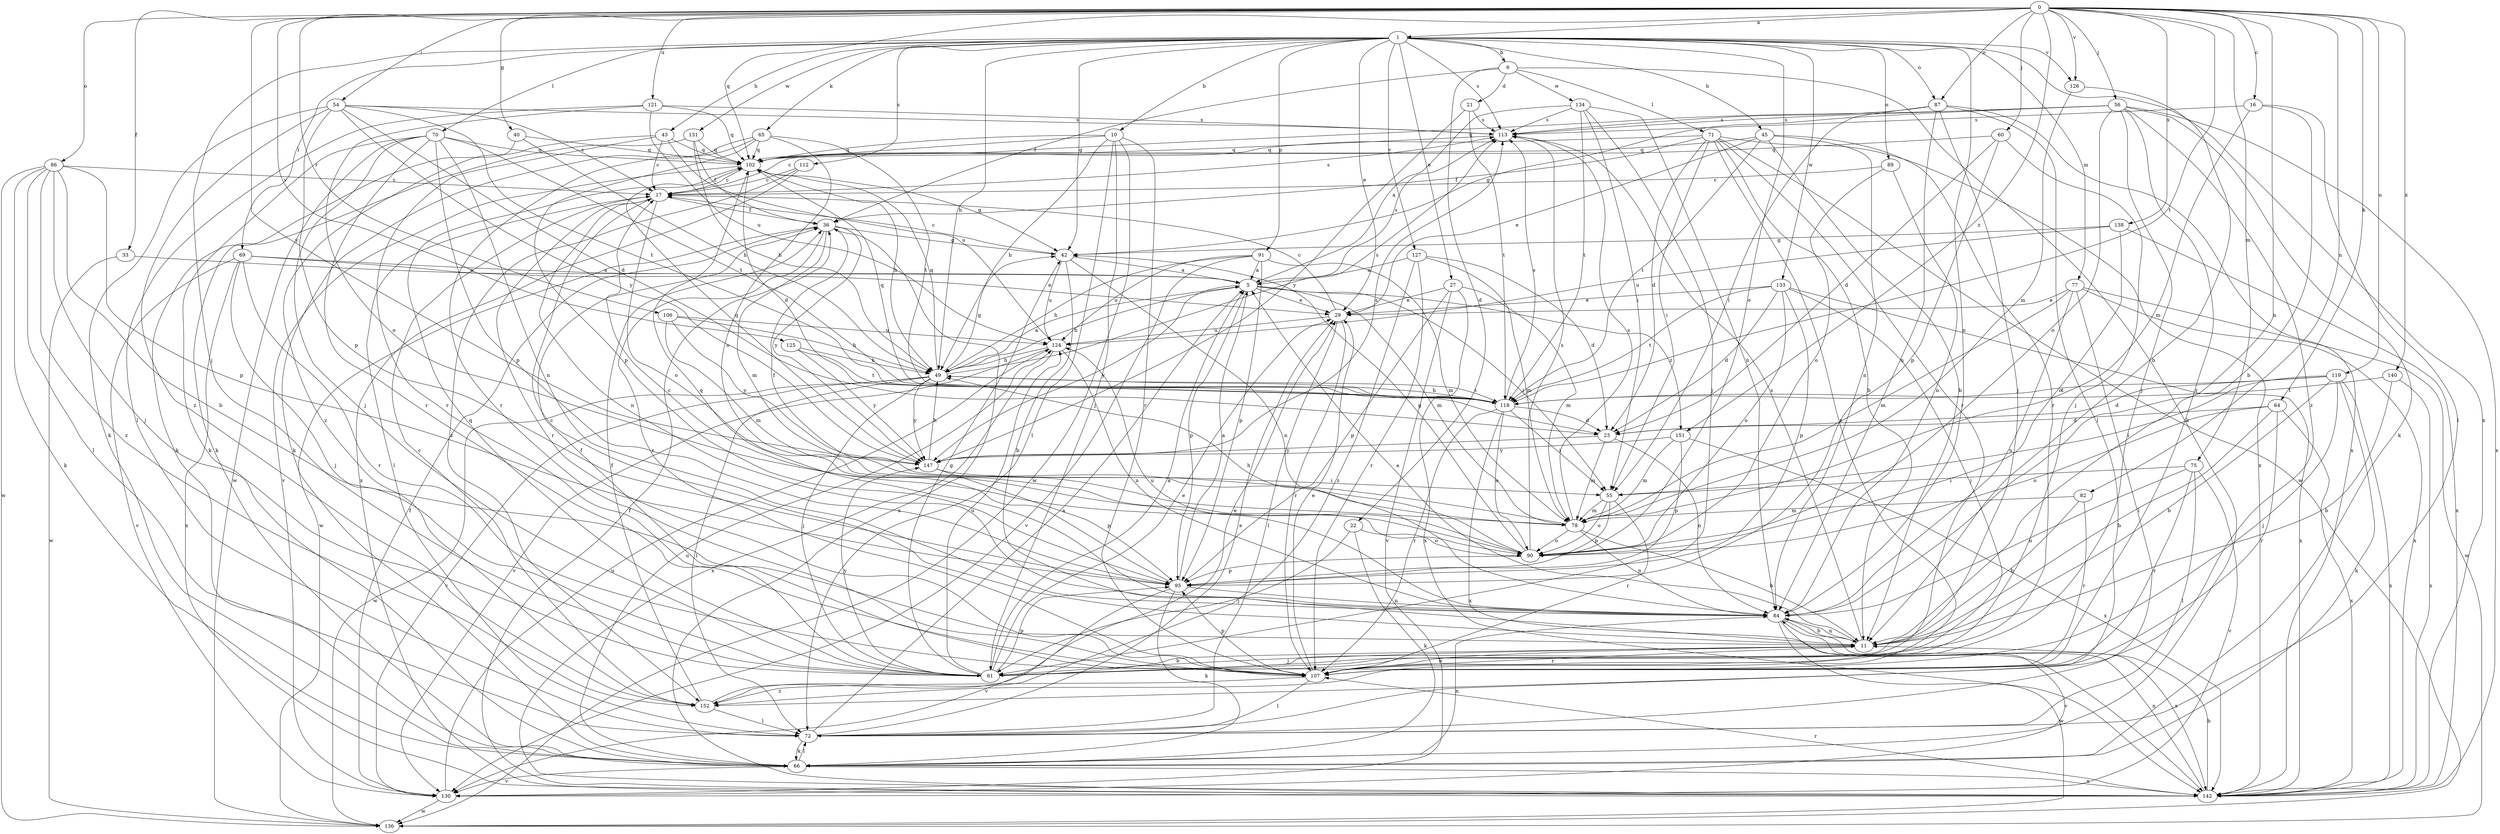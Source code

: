 strict digraph  {
0;
1;
5;
6;
10;
11;
16;
17;
21;
22;
23;
27;
29;
33;
36;
40;
42;
43;
45;
49;
54;
55;
56;
60;
61;
64;
65;
66;
69;
70;
71;
72;
75;
77;
78;
82;
84;
86;
87;
89;
90;
91;
95;
102;
106;
107;
112;
113;
118;
119;
121;
124;
125;
126;
127;
130;
131;
133;
134;
136;
138;
140;
142;
147;
151;
152;
0 -> 1  [label=a];
0 -> 16  [label=c];
0 -> 33  [label=f];
0 -> 40  [label=g];
0 -> 54  [label=i];
0 -> 56  [label=j];
0 -> 60  [label=j];
0 -> 64  [label=k];
0 -> 75  [label=m];
0 -> 82  [label=n];
0 -> 84  [label=n];
0 -> 86  [label=o];
0 -> 87  [label=o];
0 -> 102  [label=q];
0 -> 106  [label=r];
0 -> 118  [label=t];
0 -> 119  [label=u];
0 -> 121  [label=u];
0 -> 125  [label=v];
0 -> 126  [label=v];
0 -> 138  [label=x];
0 -> 140  [label=x];
0 -> 147  [label=y];
0 -> 151  [label=z];
1 -> 6  [label=b];
1 -> 10  [label=b];
1 -> 27  [label=e];
1 -> 29  [label=e];
1 -> 42  [label=g];
1 -> 43  [label=h];
1 -> 45  [label=h];
1 -> 49  [label=h];
1 -> 61  [label=j];
1 -> 65  [label=k];
1 -> 69  [label=l];
1 -> 70  [label=l];
1 -> 77  [label=m];
1 -> 84  [label=n];
1 -> 87  [label=o];
1 -> 89  [label=o];
1 -> 90  [label=o];
1 -> 91  [label=p];
1 -> 112  [label=s];
1 -> 113  [label=s];
1 -> 126  [label=v];
1 -> 127  [label=v];
1 -> 131  [label=w];
1 -> 133  [label=w];
1 -> 142  [label=x];
5 -> 29  [label=e];
5 -> 49  [label=h];
5 -> 55  [label=i];
5 -> 78  [label=m];
5 -> 95  [label=p];
5 -> 113  [label=s];
5 -> 147  [label=y];
5 -> 151  [label=z];
6 -> 21  [label=d];
6 -> 22  [label=d];
6 -> 36  [label=f];
6 -> 66  [label=k];
6 -> 71  [label=l];
6 -> 134  [label=w];
10 -> 17  [label=c];
10 -> 49  [label=h];
10 -> 61  [label=j];
10 -> 72  [label=l];
10 -> 102  [label=q];
10 -> 107  [label=r];
10 -> 136  [label=w];
11 -> 5  [label=a];
11 -> 17  [label=c];
11 -> 61  [label=j];
11 -> 84  [label=n];
11 -> 107  [label=r];
11 -> 113  [label=s];
16 -> 11  [label=b];
16 -> 72  [label=l];
16 -> 78  [label=m];
16 -> 113  [label=s];
17 -> 36  [label=f];
17 -> 72  [label=l];
17 -> 84  [label=n];
17 -> 90  [label=o];
17 -> 107  [label=r];
17 -> 113  [label=s];
21 -> 113  [label=s];
21 -> 118  [label=t];
21 -> 147  [label=y];
22 -> 61  [label=j];
22 -> 66  [label=k];
22 -> 90  [label=o];
23 -> 78  [label=m];
23 -> 84  [label=n];
23 -> 147  [label=y];
27 -> 29  [label=e];
27 -> 78  [label=m];
27 -> 95  [label=p];
27 -> 130  [label=v];
27 -> 142  [label=x];
29 -> 17  [label=c];
29 -> 72  [label=l];
29 -> 107  [label=r];
29 -> 124  [label=u];
33 -> 5  [label=a];
33 -> 136  [label=w];
36 -> 42  [label=g];
36 -> 78  [label=m];
36 -> 107  [label=r];
36 -> 136  [label=w];
36 -> 142  [label=x];
36 -> 147  [label=y];
40 -> 49  [label=h];
40 -> 66  [label=k];
40 -> 102  [label=q];
42 -> 5  [label=a];
42 -> 11  [label=b];
42 -> 17  [label=c];
42 -> 84  [label=n];
42 -> 124  [label=u];
43 -> 17  [label=c];
43 -> 102  [label=q];
43 -> 107  [label=r];
43 -> 124  [label=u];
43 -> 152  [label=z];
45 -> 11  [label=b];
45 -> 29  [label=e];
45 -> 84  [label=n];
45 -> 102  [label=q];
45 -> 107  [label=r];
45 -> 118  [label=t];
49 -> 5  [label=a];
49 -> 42  [label=g];
49 -> 61  [label=j];
49 -> 72  [label=l];
49 -> 102  [label=q];
49 -> 113  [label=s];
49 -> 118  [label=t];
49 -> 130  [label=v];
49 -> 136  [label=w];
49 -> 147  [label=y];
54 -> 17  [label=c];
54 -> 23  [label=d];
54 -> 66  [label=k];
54 -> 95  [label=p];
54 -> 113  [label=s];
54 -> 118  [label=t];
54 -> 147  [label=y];
54 -> 152  [label=z];
55 -> 78  [label=m];
55 -> 90  [label=o];
55 -> 95  [label=p];
55 -> 107  [label=r];
56 -> 42  [label=g];
56 -> 61  [label=j];
56 -> 66  [label=k];
56 -> 90  [label=o];
56 -> 102  [label=q];
56 -> 107  [label=r];
56 -> 113  [label=s];
56 -> 142  [label=x];
56 -> 152  [label=z];
60 -> 23  [label=d];
60 -> 61  [label=j];
60 -> 95  [label=p];
60 -> 102  [label=q];
61 -> 5  [label=a];
61 -> 11  [label=b];
61 -> 29  [label=e];
61 -> 36  [label=f];
61 -> 42  [label=g];
61 -> 95  [label=p];
61 -> 102  [label=q];
61 -> 124  [label=u];
61 -> 147  [label=y];
64 -> 11  [label=b];
64 -> 23  [label=d];
64 -> 90  [label=o];
64 -> 107  [label=r];
64 -> 142  [label=x];
65 -> 66  [label=k];
65 -> 90  [label=o];
65 -> 95  [label=p];
65 -> 102  [label=q];
65 -> 107  [label=r];
65 -> 118  [label=t];
66 -> 72  [label=l];
66 -> 84  [label=n];
66 -> 124  [label=u];
66 -> 130  [label=v];
66 -> 142  [label=x];
69 -> 5  [label=a];
69 -> 29  [label=e];
69 -> 61  [label=j];
69 -> 107  [label=r];
69 -> 130  [label=v];
69 -> 142  [label=x];
70 -> 61  [label=j];
70 -> 66  [label=k];
70 -> 84  [label=n];
70 -> 95  [label=p];
70 -> 102  [label=q];
70 -> 107  [label=r];
70 -> 118  [label=t];
70 -> 136  [label=w];
71 -> 11  [label=b];
71 -> 23  [label=d];
71 -> 36  [label=f];
71 -> 55  [label=i];
71 -> 102  [label=q];
71 -> 107  [label=r];
71 -> 136  [label=w];
71 -> 142  [label=x];
71 -> 152  [label=z];
72 -> 5  [label=a];
72 -> 29  [label=e];
72 -> 66  [label=k];
75 -> 55  [label=i];
75 -> 72  [label=l];
75 -> 84  [label=n];
75 -> 107  [label=r];
75 -> 130  [label=v];
77 -> 29  [label=e];
77 -> 72  [label=l];
77 -> 78  [label=m];
77 -> 84  [label=n];
77 -> 136  [label=w];
77 -> 142  [label=x];
78 -> 11  [label=b];
78 -> 36  [label=f];
78 -> 84  [label=n];
78 -> 90  [label=o];
78 -> 113  [label=s];
82 -> 11  [label=b];
82 -> 78  [label=m];
82 -> 107  [label=r];
84 -> 11  [label=b];
84 -> 102  [label=q];
84 -> 124  [label=u];
84 -> 130  [label=v];
84 -> 136  [label=w];
84 -> 142  [label=x];
86 -> 11  [label=b];
86 -> 17  [label=c];
86 -> 61  [label=j];
86 -> 66  [label=k];
86 -> 72  [label=l];
86 -> 95  [label=p];
86 -> 136  [label=w];
86 -> 152  [label=z];
87 -> 55  [label=i];
87 -> 61  [label=j];
87 -> 72  [label=l];
87 -> 84  [label=n];
87 -> 113  [label=s];
87 -> 142  [label=x];
89 -> 17  [label=c];
89 -> 84  [label=n];
89 -> 90  [label=o];
90 -> 42  [label=g];
90 -> 49  [label=h];
90 -> 95  [label=p];
90 -> 113  [label=s];
91 -> 5  [label=a];
91 -> 49  [label=h];
91 -> 78  [label=m];
91 -> 95  [label=p];
91 -> 124  [label=u];
91 -> 130  [label=v];
95 -> 5  [label=a];
95 -> 17  [label=c];
95 -> 66  [label=k];
95 -> 84  [label=n];
95 -> 130  [label=v];
102 -> 17  [label=c];
102 -> 23  [label=d];
102 -> 42  [label=g];
102 -> 49  [label=h];
102 -> 130  [label=v];
106 -> 49  [label=h];
106 -> 78  [label=m];
106 -> 124  [label=u];
106 -> 147  [label=y];
107 -> 11  [label=b];
107 -> 29  [label=e];
107 -> 72  [label=l];
107 -> 95  [label=p];
107 -> 152  [label=z];
112 -> 17  [label=c];
112 -> 142  [label=x];
112 -> 152  [label=z];
113 -> 102  [label=q];
118 -> 23  [label=d];
118 -> 49  [label=h];
118 -> 55  [label=i];
118 -> 90  [label=o];
118 -> 102  [label=q];
118 -> 107  [label=r];
118 -> 113  [label=s];
118 -> 142  [label=x];
119 -> 11  [label=b];
119 -> 23  [label=d];
119 -> 55  [label=i];
119 -> 61  [label=j];
119 -> 66  [label=k];
119 -> 118  [label=t];
119 -> 142  [label=x];
121 -> 72  [label=l];
121 -> 90  [label=o];
121 -> 102  [label=q];
121 -> 113  [label=s];
121 -> 124  [label=u];
124 -> 49  [label=h];
124 -> 84  [label=n];
124 -> 130  [label=v];
124 -> 142  [label=x];
125 -> 49  [label=h];
125 -> 118  [label=t];
125 -> 147  [label=y];
126 -> 11  [label=b];
126 -> 78  [label=m];
127 -> 5  [label=a];
127 -> 23  [label=d];
127 -> 78  [label=m];
127 -> 107  [label=r];
127 -> 152  [label=z];
130 -> 36  [label=f];
130 -> 124  [label=u];
130 -> 136  [label=w];
131 -> 36  [label=f];
131 -> 49  [label=h];
131 -> 66  [label=k];
131 -> 102  [label=q];
133 -> 23  [label=d];
133 -> 29  [label=e];
133 -> 61  [label=j];
133 -> 90  [label=o];
133 -> 95  [label=p];
133 -> 118  [label=t];
133 -> 142  [label=x];
134 -> 5  [label=a];
134 -> 55  [label=i];
134 -> 61  [label=j];
134 -> 84  [label=n];
134 -> 113  [label=s];
134 -> 118  [label=t];
138 -> 42  [label=g];
138 -> 90  [label=o];
138 -> 124  [label=u];
138 -> 142  [label=x];
140 -> 11  [label=b];
140 -> 118  [label=t];
140 -> 142  [label=x];
142 -> 11  [label=b];
142 -> 36  [label=f];
142 -> 84  [label=n];
142 -> 107  [label=r];
147 -> 49  [label=h];
147 -> 55  [label=i];
147 -> 95  [label=p];
147 -> 102  [label=q];
147 -> 113  [label=s];
151 -> 78  [label=m];
151 -> 95  [label=p];
151 -> 142  [label=x];
151 -> 147  [label=y];
152 -> 17  [label=c];
152 -> 29  [label=e];
152 -> 36  [label=f];
152 -> 72  [label=l];
}

